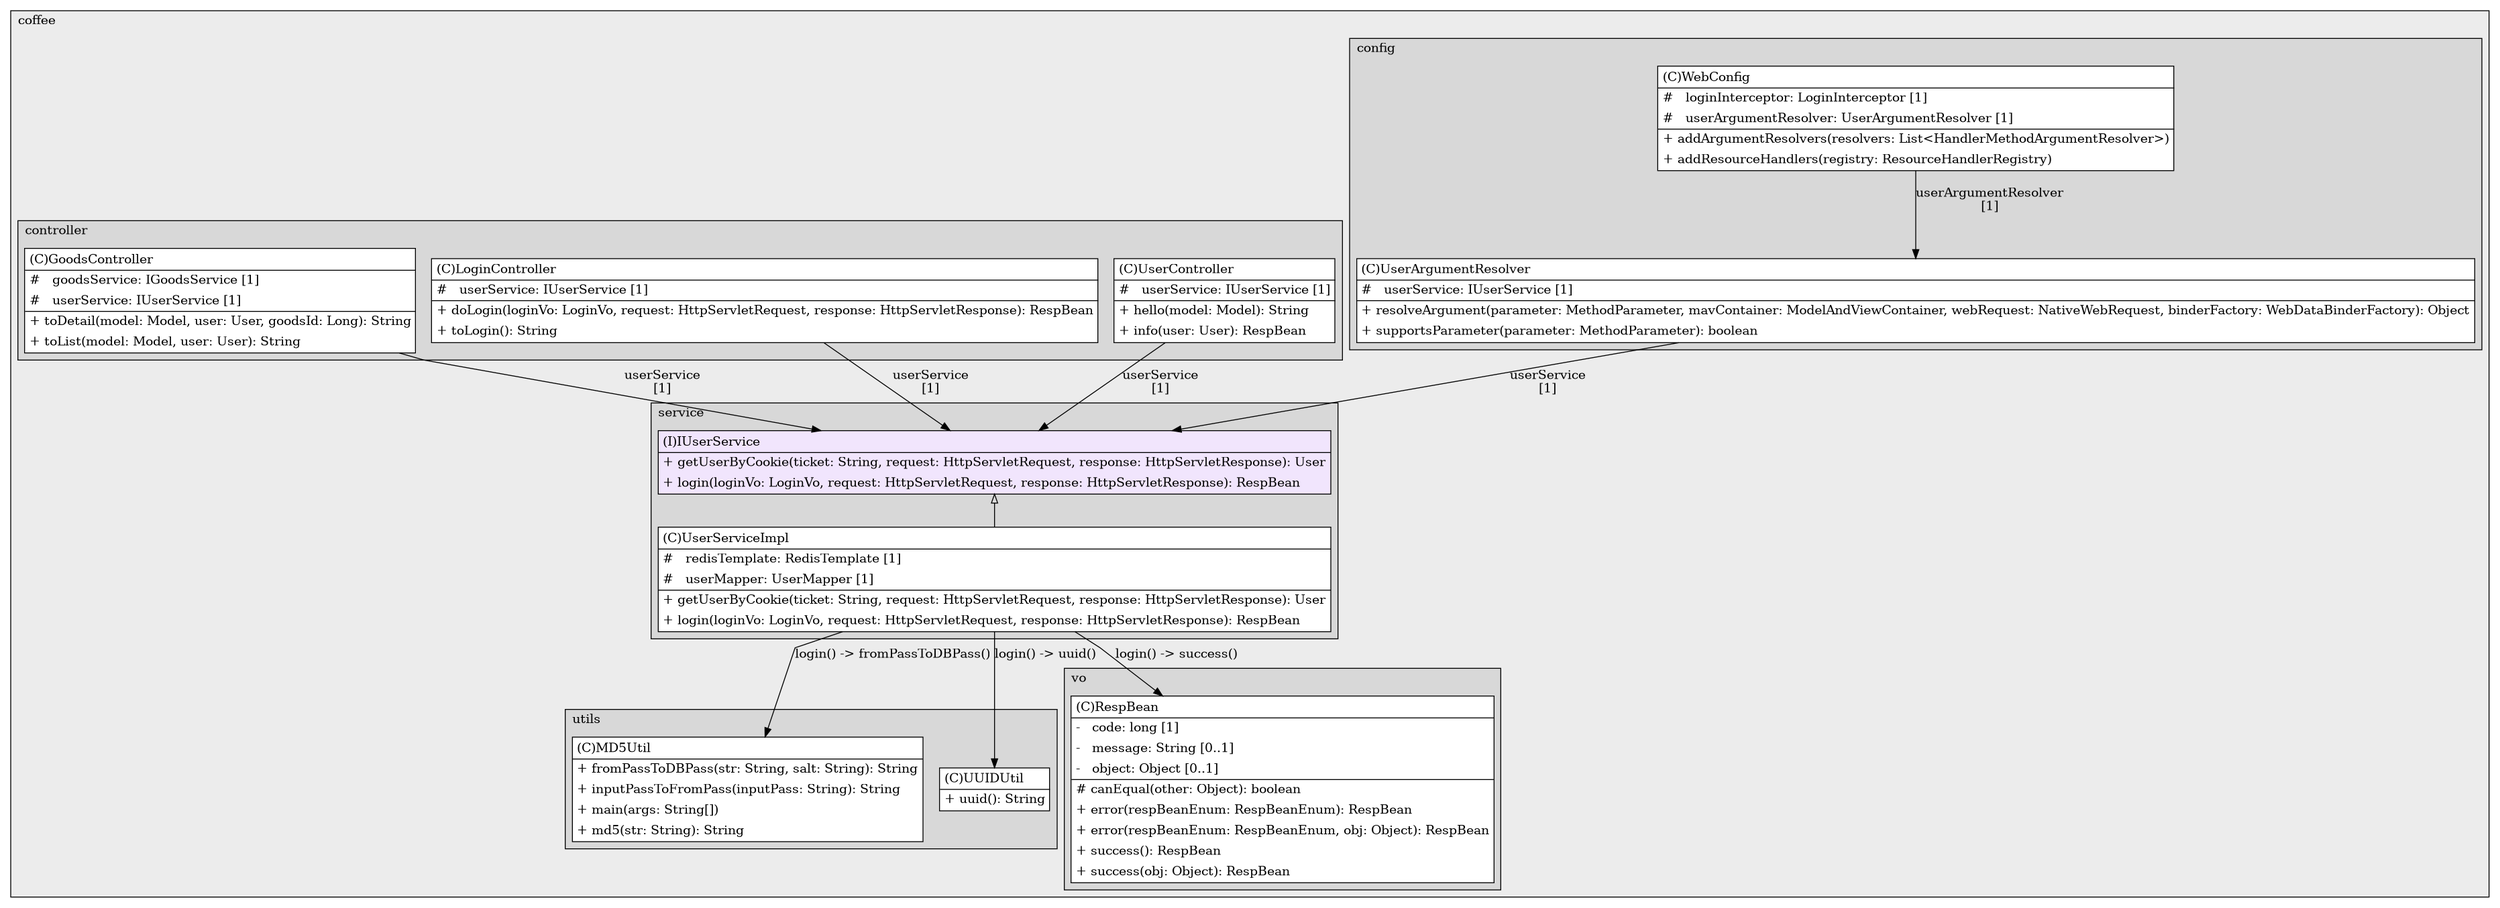@startuml

/' diagram meta data start
config=StructureConfiguration;
{
  "projectClassification": {
    "searchMode": "OpenProject", // OpenProject, AllProjects
    "includedProjects": "",
    "pathEndKeywords": "*.impl",
    "isClientPath": "",
    "isClientName": "",
    "isTestPath": "",
    "isTestName": "",
    "isMappingPath": "",
    "isMappingName": "",
    "isDataAccessPath": "",
    "isDataAccessName": "",
    "isDataStructurePath": "",
    "isDataStructureName": "",
    "isInterfaceStructuresPath": "",
    "isInterfaceStructuresName": "",
    "isEntryPointPath": "",
    "isEntryPointName": "",
    "treatFinalFieldsAsMandatory": false
  },
  "graphRestriction": {
    "classPackageExcludeFilter": "",
    "classPackageIncludeFilter": "",
    "classNameExcludeFilter": "",
    "classNameIncludeFilter": "",
    "methodNameExcludeFilter": "",
    "methodNameIncludeFilter": "",
    "removeByInheritance": "", // inheritance/annotation based filtering is done in a second step
    "removeByAnnotation": "",
    "removeByClassPackage": "", // cleanup the graph after inheritance/annotation based filtering is done
    "removeByClassName": "",
    "cutMappings": false,
    "cutEnum": true,
    "cutTests": true,
    "cutClient": true,
    "cutDataAccess": false,
    "cutInterfaceStructures": false,
    "cutDataStructures": false,
    "cutGetterAndSetter": true,
    "cutConstructors": true
  },
  "graphTraversal": {
    "forwardDepth": 6,
    "backwardDepth": 6,
    "classPackageExcludeFilter": "",
    "classPackageIncludeFilter": "",
    "classNameExcludeFilter": "",
    "classNameIncludeFilter": "",
    "methodNameExcludeFilter": "",
    "methodNameIncludeFilter": "",
    "hideMappings": false,
    "hideDataStructures": false,
    "hidePrivateMethods": true,
    "hideInterfaceCalls": true, // indirection: implementation -> interface (is hidden) -> implementation
    "onlyShowApplicationEntryPoints": false, // root node is included
    "useMethodCallsForStructureDiagram": "ForwardOnly" // ForwardOnly, BothDirections, No
  },
  "details": {
    "aggregation": "GroupByClass", // ByClass, GroupByClass, None
    "showClassGenericTypes": true,
    "showMethods": true,
    "showMethodParameterNames": true,
    "showMethodParameterTypes": true,
    "showMethodReturnType": true,
    "showPackageLevels": 2,
    "showDetailedClassStructure": true
  },
  "rootClass": "com.coffee.service.IUserService",
  "extensionCallbackMethod": "" // qualified.class.name#methodName - signature: public static String method(String)
}
diagram meta data end '/



digraph g {
    rankdir="TB"
    splines=polyline
    

'nodes 
subgraph cluster_1355030580 { 
   	label=coffee
	labeljust=l
	fillcolor="#ececec"
	style=filled
   
   subgraph cluster_427218012 { 
   	label=config
	labeljust=l
	fillcolor="#d8d8d8"
	style=filled
   
   UserArgumentResolver1094733321[
	label=<<TABLE BORDER="1" CELLBORDER="0" CELLPADDING="4" CELLSPACING="0">
<TR><TD ALIGN="LEFT" >(C)UserArgumentResolver</TD></TR>
<HR/>
<TR><TD ALIGN="LEFT" >#   userService: IUserService [1]</TD></TR>
<HR/>
<TR><TD ALIGN="LEFT" >+ resolveArgument(parameter: MethodParameter, mavContainer: ModelAndViewContainer, webRequest: NativeWebRequest, binderFactory: WebDataBinderFactory): Object</TD></TR>
<TR><TD ALIGN="LEFT" >+ supportsParameter(parameter: MethodParameter): boolean</TD></TR>
</TABLE>>
	style=filled
	margin=0
	shape=plaintext
	fillcolor="#FFFFFF"
];

WebConfig1094733321[
	label=<<TABLE BORDER="1" CELLBORDER="0" CELLPADDING="4" CELLSPACING="0">
<TR><TD ALIGN="LEFT" >(C)WebConfig</TD></TR>
<HR/>
<TR><TD ALIGN="LEFT" >#   loginInterceptor: LoginInterceptor [1]</TD></TR>
<TR><TD ALIGN="LEFT" >#   userArgumentResolver: UserArgumentResolver [1]</TD></TR>
<HR/>
<TR><TD ALIGN="LEFT" >+ addArgumentResolvers(resolvers: List&lt;HandlerMethodArgumentResolver&gt;)</TD></TR>
<TR><TD ALIGN="LEFT" >+ addResourceHandlers(registry: ResourceHandlerRegistry)</TD></TR>
</TABLE>>
	style=filled
	margin=0
	shape=plaintext
	fillcolor="#FFFFFF"
];
} 

subgraph cluster_557175823 { 
   	label=utils
	labeljust=l
	fillcolor="#d8d8d8"
	style=filled
   
   MD5Util1505474396[
	label=<<TABLE BORDER="1" CELLBORDER="0" CELLPADDING="4" CELLSPACING="0">
<TR><TD ALIGN="LEFT" >(C)MD5Util</TD></TR>
<HR/>
<TR><TD ALIGN="LEFT" >+ fromPassToDBPass(str: String, salt: String): String</TD></TR>
<TR><TD ALIGN="LEFT" >+ inputPassToFromPass(inputPass: String): String</TD></TR>
<TR><TD ALIGN="LEFT" >+ main(args: String[])</TD></TR>
<TR><TD ALIGN="LEFT" >+ md5(str: String): String</TD></TR>
</TABLE>>
	style=filled
	margin=0
	shape=plaintext
	fillcolor="#FFFFFF"
];

UUIDUtil1505474396[
	label=<<TABLE BORDER="1" CELLBORDER="0" CELLPADDING="4" CELLSPACING="0">
<TR><TD ALIGN="LEFT" >(C)UUIDUtil</TD></TR>
<HR/>
<TR><TD ALIGN="LEFT" >+ uuid(): String</TD></TR>
</TABLE>>
	style=filled
	margin=0
	shape=plaintext
	fillcolor="#FFFFFF"
];
} 

subgraph cluster_674179731 { 
   	label=service
	labeljust=l
	fillcolor="#d8d8d8"
	style=filled
   
   IUserService1456041632[
	label=<<TABLE BORDER="1" CELLBORDER="0" CELLPADDING="4" CELLSPACING="0">
<TR><TD ALIGN="LEFT" >(I)IUserService</TD></TR>
<HR/>
<TR><TD ALIGN="LEFT" >+ getUserByCookie(ticket: String, request: HttpServletRequest, response: HttpServletResponse): User</TD></TR>
<TR><TD ALIGN="LEFT" >+ login(loginVo: LoginVo, request: HttpServletRequest, response: HttpServletResponse): RespBean</TD></TR>
</TABLE>>
	style=filled
	margin=0
	shape=plaintext
	fillcolor="#F1E5FD"
];

UserServiceImpl1202475182[
	label=<<TABLE BORDER="1" CELLBORDER="0" CELLPADDING="4" CELLSPACING="0">
<TR><TD ALIGN="LEFT" >(C)UserServiceImpl</TD></TR>
<HR/>
<TR><TD ALIGN="LEFT" >#   redisTemplate: RedisTemplate [1]</TD></TR>
<TR><TD ALIGN="LEFT" >#   userMapper: UserMapper [1]</TD></TR>
<HR/>
<TR><TD ALIGN="LEFT" >+ getUserByCookie(ticket: String, request: HttpServletRequest, response: HttpServletResponse): User</TD></TR>
<TR><TD ALIGN="LEFT" >+ login(loginVo: LoginVo, request: HttpServletRequest, response: HttpServletResponse): RespBean</TD></TR>
</TABLE>>
	style=filled
	margin=0
	shape=plaintext
	fillcolor="#FFFFFF"
];
} 

subgraph cluster_681654299 { 
   	label=vo
	labeljust=l
	fillcolor="#d8d8d8"
	style=filled
   
   RespBean98951150[
	label=<<TABLE BORDER="1" CELLBORDER="0" CELLPADDING="4" CELLSPACING="0">
<TR><TD ALIGN="LEFT" >(C)RespBean</TD></TR>
<HR/>
<TR><TD ALIGN="LEFT" >-   code: long [1]</TD></TR>
<TR><TD ALIGN="LEFT" >-   message: String [0..1]</TD></TR>
<TR><TD ALIGN="LEFT" >-   object: Object [0..1]</TD></TR>
<HR/>
<TR><TD ALIGN="LEFT" ># canEqual(other: Object): boolean</TD></TR>
<TR><TD ALIGN="LEFT" >+ error(respBeanEnum: RespBeanEnum): RespBean</TD></TR>
<TR><TD ALIGN="LEFT" >+ error(respBeanEnum: RespBeanEnum, obj: Object): RespBean</TD></TR>
<TR><TD ALIGN="LEFT" >+ success(): RespBean</TD></TR>
<TR><TD ALIGN="LEFT" >+ success(obj: Object): RespBean</TD></TR>
</TABLE>>
	style=filled
	margin=0
	shape=plaintext
	fillcolor="#FFFFFF"
];
} 

subgraph cluster_711390466 { 
   	label=controller
	labeljust=l
	fillcolor="#d8d8d8"
	style=filled
   
   GoodsController128856017[
	label=<<TABLE BORDER="1" CELLBORDER="0" CELLPADDING="4" CELLSPACING="0">
<TR><TD ALIGN="LEFT" >(C)GoodsController</TD></TR>
<HR/>
<TR><TD ALIGN="LEFT" >#   goodsService: IGoodsService [1]</TD></TR>
<TR><TD ALIGN="LEFT" >#   userService: IUserService [1]</TD></TR>
<HR/>
<TR><TD ALIGN="LEFT" >+ toDetail(model: Model, user: User, goodsId: Long): String</TD></TR>
<TR><TD ALIGN="LEFT" >+ toList(model: Model, user: User): String</TD></TR>
</TABLE>>
	style=filled
	margin=0
	shape=plaintext
	fillcolor="#FFFFFF"
];

LoginController128856017[
	label=<<TABLE BORDER="1" CELLBORDER="0" CELLPADDING="4" CELLSPACING="0">
<TR><TD ALIGN="LEFT" >(C)LoginController</TD></TR>
<HR/>
<TR><TD ALIGN="LEFT" >#   userService: IUserService [1]</TD></TR>
<HR/>
<TR><TD ALIGN="LEFT" >+ doLogin(loginVo: LoginVo, request: HttpServletRequest, response: HttpServletResponse): RespBean</TD></TR>
<TR><TD ALIGN="LEFT" >+ toLogin(): String</TD></TR>
</TABLE>>
	style=filled
	margin=0
	shape=plaintext
	fillcolor="#FFFFFF"
];

UserController128856017[
	label=<<TABLE BORDER="1" CELLBORDER="0" CELLPADDING="4" CELLSPACING="0">
<TR><TD ALIGN="LEFT" >(C)UserController</TD></TR>
<HR/>
<TR><TD ALIGN="LEFT" >#   userService: IUserService [1]</TD></TR>
<HR/>
<TR><TD ALIGN="LEFT" >+ hello(model: Model): String</TD></TR>
<TR><TD ALIGN="LEFT" >+ info(user: User): RespBean</TD></TR>
</TABLE>>
	style=filled
	margin=0
	shape=plaintext
	fillcolor="#FFFFFF"
];
} 
} 

'edges    
GoodsController128856017 -> IUserService1456041632[label="userService
[1]"];
IUserService1456041632 -> UserServiceImpl1202475182[arrowhead=none, arrowtail=empty, dir=both];
LoginController128856017 -> IUserService1456041632[label="userService
[1]"];
UserArgumentResolver1094733321 -> IUserService1456041632[label="userService
[1]"];
UserController128856017 -> IUserService1456041632[label="userService
[1]"];
UserServiceImpl1202475182 -> MD5Util1505474396[label="login() -> fromPassToDBPass()"];
UserServiceImpl1202475182 -> RespBean98951150[label="login() -> success()"];
UserServiceImpl1202475182 -> UUIDUtil1505474396[label="login() -> uuid()"];
WebConfig1094733321 -> UserArgumentResolver1094733321[label="userArgumentResolver
[1]"];
    
}
@enduml